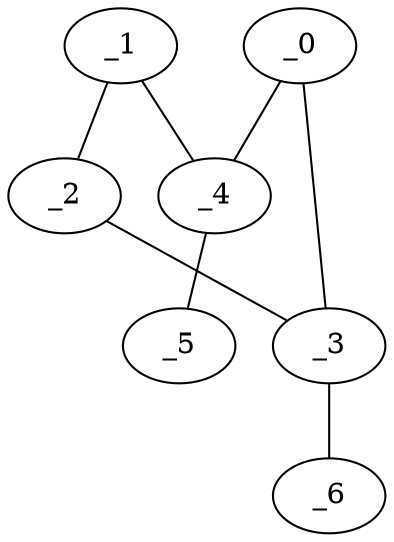 graph EP1_0008 {
	_0	 [x="2.48792",
		y="2.57922"];
	_3	 [x="0.73",
		y="2.73"];
	_0 -- _3;
	_4	 [x="0.883298",
		y="2.0094"];
	_0 -- _4;
	_1	 [x="2.22688",
		y="0.617543"];
	_2	 [x="0.915006",
		y="0.502708"];
	_1 -- _2;
	_1 -- _4;
	_2 -- _3;
	_6	 [x="0.879249",
		y="1.31472"];
	_3 -- _6;
	_5	 [x="2.29468",
		y="2.2449"];
	_4 -- _5;
}
